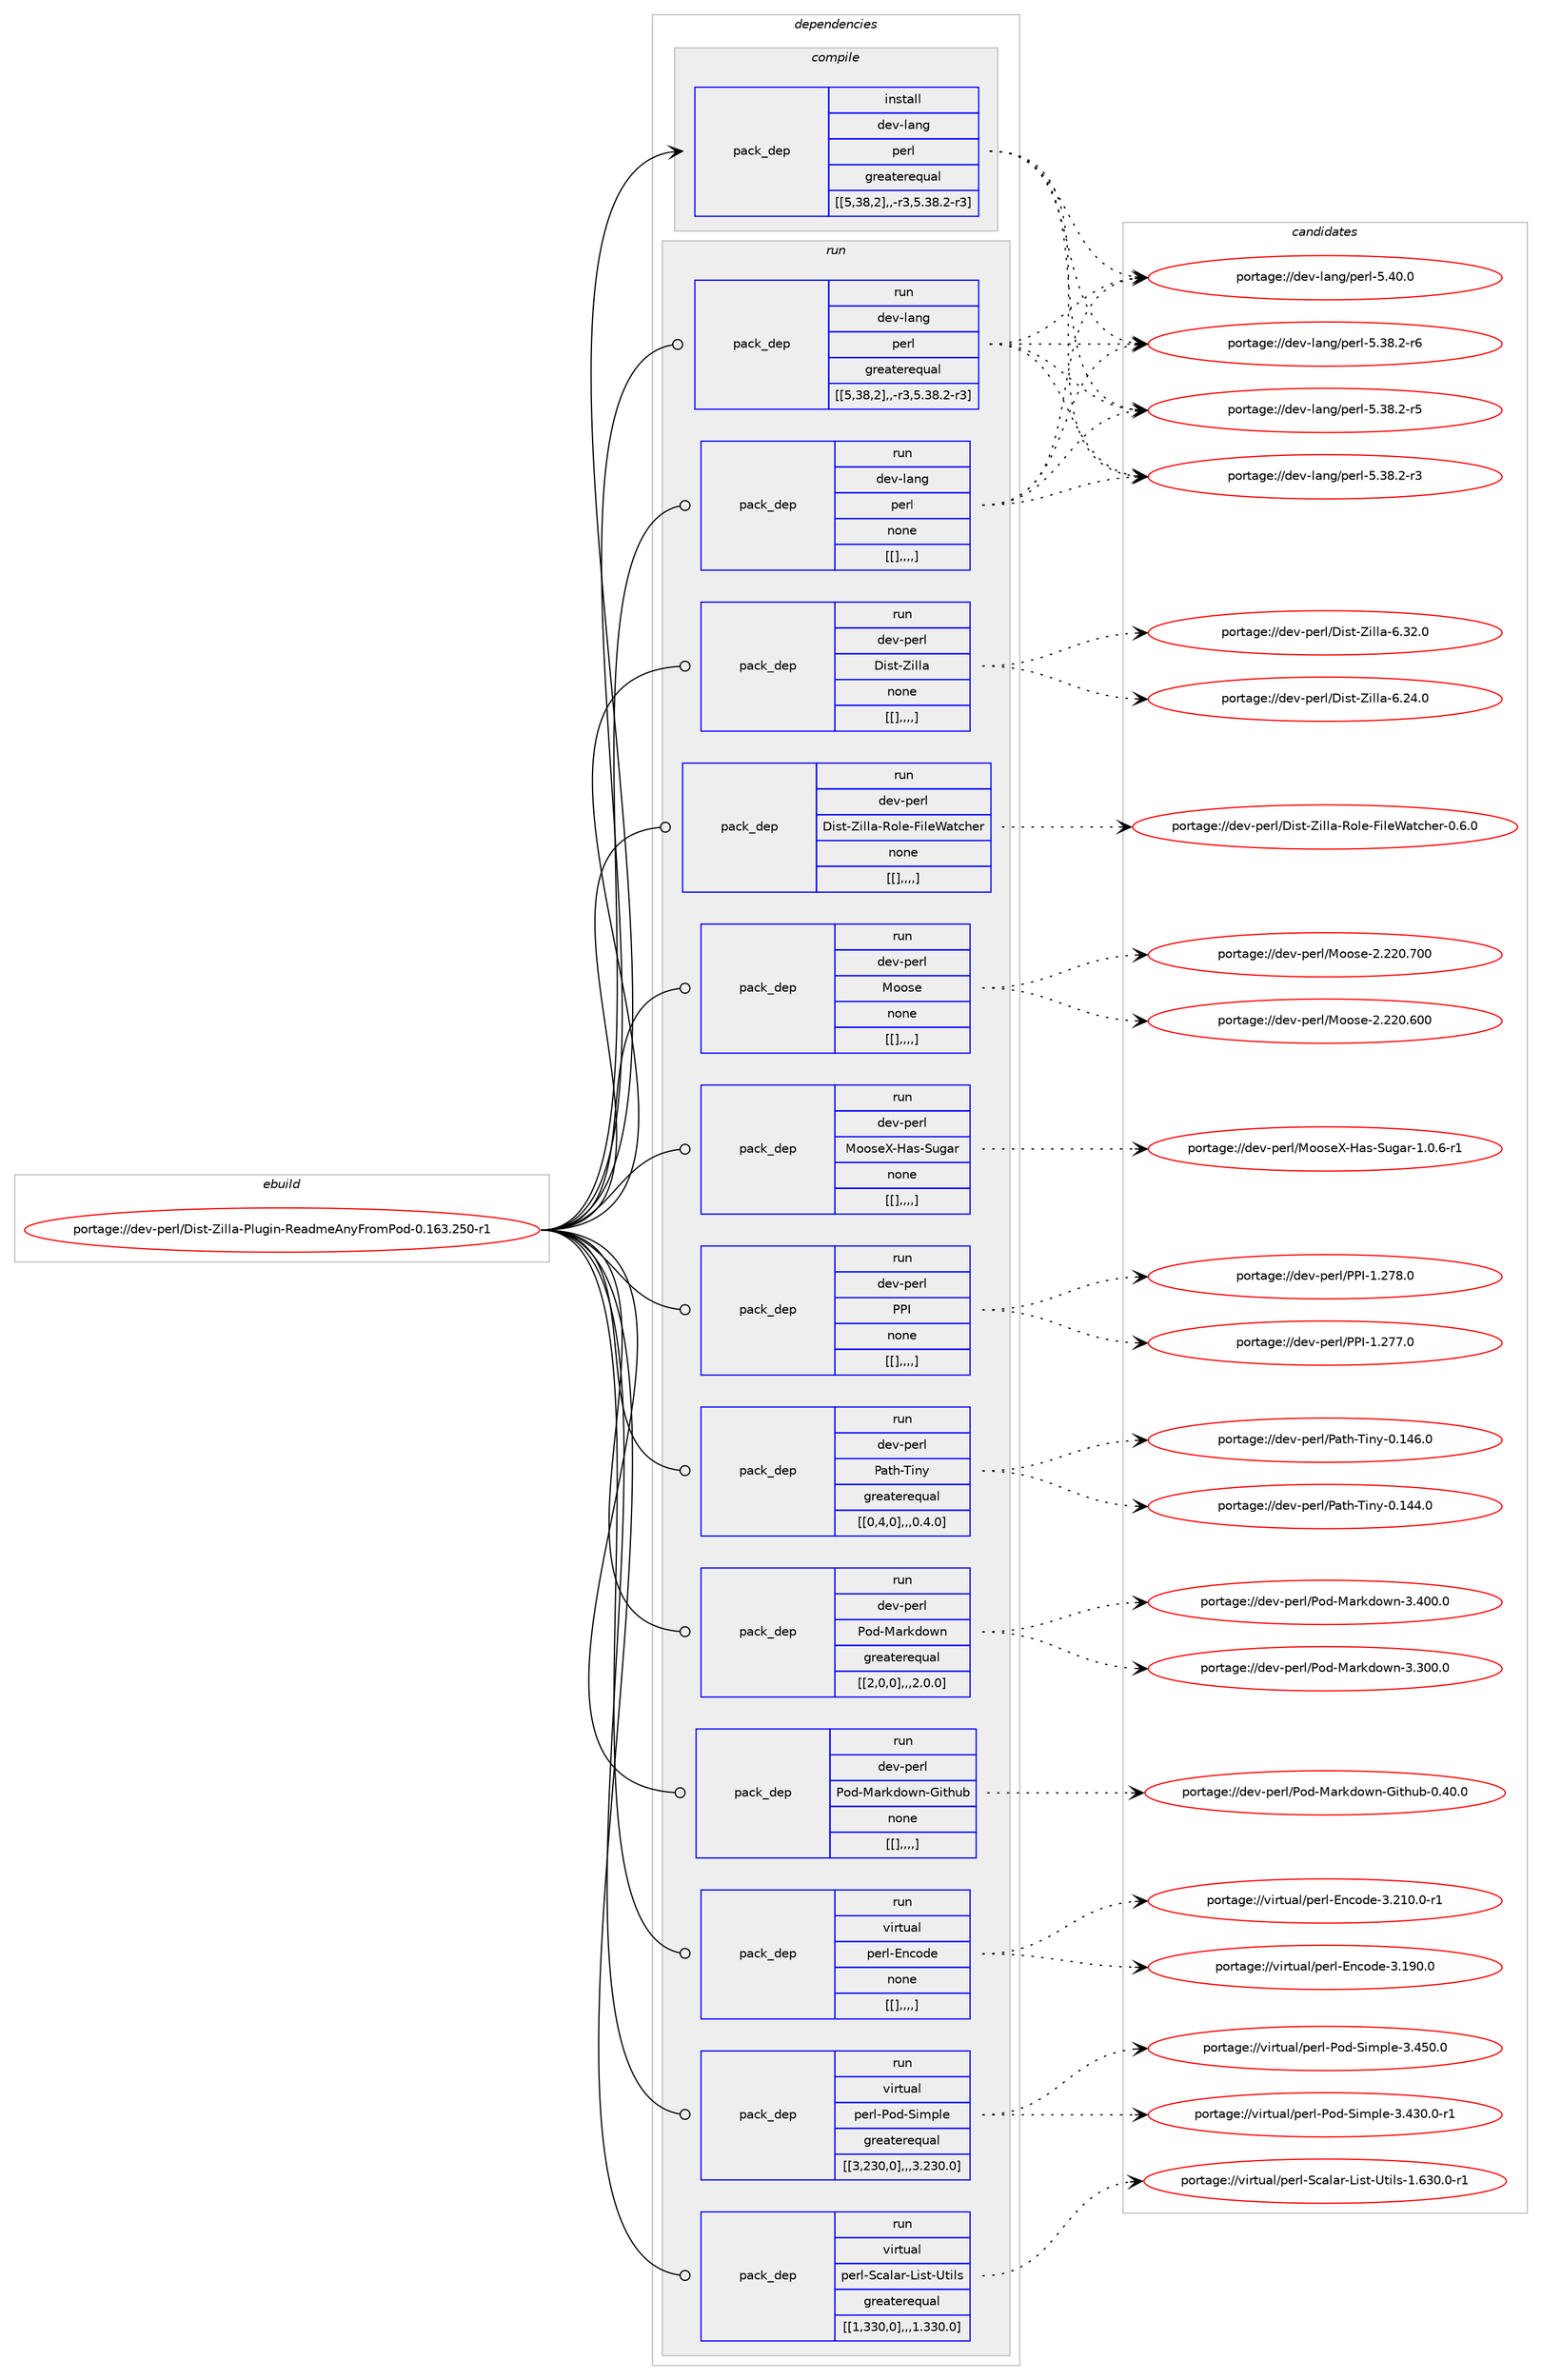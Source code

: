digraph prolog {

# *************
# Graph options
# *************

newrank=true;
concentrate=true;
compound=true;
graph [rankdir=LR,fontname=Helvetica,fontsize=10,ranksep=1.5];#, ranksep=2.5, nodesep=0.2];
edge  [arrowhead=vee];
node  [fontname=Helvetica,fontsize=10];

# **********
# The ebuild
# **********

subgraph cluster_leftcol {
color=gray;
label=<<i>ebuild</i>>;
id [label="portage://dev-perl/Dist-Zilla-Plugin-ReadmeAnyFromPod-0.163.250-r1", color=red, width=4, href="../dev-perl/Dist-Zilla-Plugin-ReadmeAnyFromPod-0.163.250-r1.svg"];
}

# ****************
# The dependencies
# ****************

subgraph cluster_midcol {
color=gray;
label=<<i>dependencies</i>>;
subgraph cluster_compile {
fillcolor="#eeeeee";
style=filled;
label=<<i>compile</i>>;
subgraph pack98780 {
dependency130350 [label=<<TABLE BORDER="0" CELLBORDER="1" CELLSPACING="0" CELLPADDING="4" WIDTH="220"><TR><TD ROWSPAN="6" CELLPADDING="30">pack_dep</TD></TR><TR><TD WIDTH="110">install</TD></TR><TR><TD>dev-lang</TD></TR><TR><TD>perl</TD></TR><TR><TD>greaterequal</TD></TR><TR><TD>[[5,38,2],,-r3,5.38.2-r3]</TD></TR></TABLE>>, shape=none, color=blue];
}
id:e -> dependency130350:w [weight=20,style="solid",arrowhead="vee"];
}
subgraph cluster_compileandrun {
fillcolor="#eeeeee";
style=filled;
label=<<i>compile and run</i>>;
}
subgraph cluster_run {
fillcolor="#eeeeee";
style=filled;
label=<<i>run</i>>;
subgraph pack98781 {
dependency130351 [label=<<TABLE BORDER="0" CELLBORDER="1" CELLSPACING="0" CELLPADDING="4" WIDTH="220"><TR><TD ROWSPAN="6" CELLPADDING="30">pack_dep</TD></TR><TR><TD WIDTH="110">run</TD></TR><TR><TD>dev-lang</TD></TR><TR><TD>perl</TD></TR><TR><TD>greaterequal</TD></TR><TR><TD>[[5,38,2],,-r3,5.38.2-r3]</TD></TR></TABLE>>, shape=none, color=blue];
}
id:e -> dependency130351:w [weight=20,style="solid",arrowhead="odot"];
subgraph pack98782 {
dependency130352 [label=<<TABLE BORDER="0" CELLBORDER="1" CELLSPACING="0" CELLPADDING="4" WIDTH="220"><TR><TD ROWSPAN="6" CELLPADDING="30">pack_dep</TD></TR><TR><TD WIDTH="110">run</TD></TR><TR><TD>dev-lang</TD></TR><TR><TD>perl</TD></TR><TR><TD>none</TD></TR><TR><TD>[[],,,,]</TD></TR></TABLE>>, shape=none, color=blue];
}
id:e -> dependency130352:w [weight=20,style="solid",arrowhead="odot"];
subgraph pack98783 {
dependency130353 [label=<<TABLE BORDER="0" CELLBORDER="1" CELLSPACING="0" CELLPADDING="4" WIDTH="220"><TR><TD ROWSPAN="6" CELLPADDING="30">pack_dep</TD></TR><TR><TD WIDTH="110">run</TD></TR><TR><TD>dev-perl</TD></TR><TR><TD>Dist-Zilla</TD></TR><TR><TD>none</TD></TR><TR><TD>[[],,,,]</TD></TR></TABLE>>, shape=none, color=blue];
}
id:e -> dependency130353:w [weight=20,style="solid",arrowhead="odot"];
subgraph pack98784 {
dependency130354 [label=<<TABLE BORDER="0" CELLBORDER="1" CELLSPACING="0" CELLPADDING="4" WIDTH="220"><TR><TD ROWSPAN="6" CELLPADDING="30">pack_dep</TD></TR><TR><TD WIDTH="110">run</TD></TR><TR><TD>dev-perl</TD></TR><TR><TD>Dist-Zilla-Role-FileWatcher</TD></TR><TR><TD>none</TD></TR><TR><TD>[[],,,,]</TD></TR></TABLE>>, shape=none, color=blue];
}
id:e -> dependency130354:w [weight=20,style="solid",arrowhead="odot"];
subgraph pack98785 {
dependency130355 [label=<<TABLE BORDER="0" CELLBORDER="1" CELLSPACING="0" CELLPADDING="4" WIDTH="220"><TR><TD ROWSPAN="6" CELLPADDING="30">pack_dep</TD></TR><TR><TD WIDTH="110">run</TD></TR><TR><TD>dev-perl</TD></TR><TR><TD>Moose</TD></TR><TR><TD>none</TD></TR><TR><TD>[[],,,,]</TD></TR></TABLE>>, shape=none, color=blue];
}
id:e -> dependency130355:w [weight=20,style="solid",arrowhead="odot"];
subgraph pack98786 {
dependency130356 [label=<<TABLE BORDER="0" CELLBORDER="1" CELLSPACING="0" CELLPADDING="4" WIDTH="220"><TR><TD ROWSPAN="6" CELLPADDING="30">pack_dep</TD></TR><TR><TD WIDTH="110">run</TD></TR><TR><TD>dev-perl</TD></TR><TR><TD>MooseX-Has-Sugar</TD></TR><TR><TD>none</TD></TR><TR><TD>[[],,,,]</TD></TR></TABLE>>, shape=none, color=blue];
}
id:e -> dependency130356:w [weight=20,style="solid",arrowhead="odot"];
subgraph pack98787 {
dependency130357 [label=<<TABLE BORDER="0" CELLBORDER="1" CELLSPACING="0" CELLPADDING="4" WIDTH="220"><TR><TD ROWSPAN="6" CELLPADDING="30">pack_dep</TD></TR><TR><TD WIDTH="110">run</TD></TR><TR><TD>dev-perl</TD></TR><TR><TD>PPI</TD></TR><TR><TD>none</TD></TR><TR><TD>[[],,,,]</TD></TR></TABLE>>, shape=none, color=blue];
}
id:e -> dependency130357:w [weight=20,style="solid",arrowhead="odot"];
subgraph pack98788 {
dependency130358 [label=<<TABLE BORDER="0" CELLBORDER="1" CELLSPACING="0" CELLPADDING="4" WIDTH="220"><TR><TD ROWSPAN="6" CELLPADDING="30">pack_dep</TD></TR><TR><TD WIDTH="110">run</TD></TR><TR><TD>dev-perl</TD></TR><TR><TD>Path-Tiny</TD></TR><TR><TD>greaterequal</TD></TR><TR><TD>[[0,4,0],,,0.4.0]</TD></TR></TABLE>>, shape=none, color=blue];
}
id:e -> dependency130358:w [weight=20,style="solid",arrowhead="odot"];
subgraph pack98789 {
dependency130359 [label=<<TABLE BORDER="0" CELLBORDER="1" CELLSPACING="0" CELLPADDING="4" WIDTH="220"><TR><TD ROWSPAN="6" CELLPADDING="30">pack_dep</TD></TR><TR><TD WIDTH="110">run</TD></TR><TR><TD>dev-perl</TD></TR><TR><TD>Pod-Markdown</TD></TR><TR><TD>greaterequal</TD></TR><TR><TD>[[2,0,0],,,2.0.0]</TD></TR></TABLE>>, shape=none, color=blue];
}
id:e -> dependency130359:w [weight=20,style="solid",arrowhead="odot"];
subgraph pack98790 {
dependency130360 [label=<<TABLE BORDER="0" CELLBORDER="1" CELLSPACING="0" CELLPADDING="4" WIDTH="220"><TR><TD ROWSPAN="6" CELLPADDING="30">pack_dep</TD></TR><TR><TD WIDTH="110">run</TD></TR><TR><TD>dev-perl</TD></TR><TR><TD>Pod-Markdown-Github</TD></TR><TR><TD>none</TD></TR><TR><TD>[[],,,,]</TD></TR></TABLE>>, shape=none, color=blue];
}
id:e -> dependency130360:w [weight=20,style="solid",arrowhead="odot"];
subgraph pack98791 {
dependency130361 [label=<<TABLE BORDER="0" CELLBORDER="1" CELLSPACING="0" CELLPADDING="4" WIDTH="220"><TR><TD ROWSPAN="6" CELLPADDING="30">pack_dep</TD></TR><TR><TD WIDTH="110">run</TD></TR><TR><TD>virtual</TD></TR><TR><TD>perl-Encode</TD></TR><TR><TD>none</TD></TR><TR><TD>[[],,,,]</TD></TR></TABLE>>, shape=none, color=blue];
}
id:e -> dependency130361:w [weight=20,style="solid",arrowhead="odot"];
subgraph pack98792 {
dependency130362 [label=<<TABLE BORDER="0" CELLBORDER="1" CELLSPACING="0" CELLPADDING="4" WIDTH="220"><TR><TD ROWSPAN="6" CELLPADDING="30">pack_dep</TD></TR><TR><TD WIDTH="110">run</TD></TR><TR><TD>virtual</TD></TR><TR><TD>perl-Pod-Simple</TD></TR><TR><TD>greaterequal</TD></TR><TR><TD>[[3,230,0],,,3.230.0]</TD></TR></TABLE>>, shape=none, color=blue];
}
id:e -> dependency130362:w [weight=20,style="solid",arrowhead="odot"];
subgraph pack98793 {
dependency130363 [label=<<TABLE BORDER="0" CELLBORDER="1" CELLSPACING="0" CELLPADDING="4" WIDTH="220"><TR><TD ROWSPAN="6" CELLPADDING="30">pack_dep</TD></TR><TR><TD WIDTH="110">run</TD></TR><TR><TD>virtual</TD></TR><TR><TD>perl-Scalar-List-Utils</TD></TR><TR><TD>greaterequal</TD></TR><TR><TD>[[1,330,0],,,1.330.0]</TD></TR></TABLE>>, shape=none, color=blue];
}
id:e -> dependency130363:w [weight=20,style="solid",arrowhead="odot"];
}
}

# **************
# The candidates
# **************

subgraph cluster_choices {
rank=same;
color=gray;
label=<<i>candidates</i>>;

subgraph choice98780 {
color=black;
nodesep=1;
choice10010111845108971101034711210111410845534652484648 [label="portage://dev-lang/perl-5.40.0", color=red, width=4,href="../dev-lang/perl-5.40.0.svg"];
choice100101118451089711010347112101114108455346515646504511454 [label="portage://dev-lang/perl-5.38.2-r6", color=red, width=4,href="../dev-lang/perl-5.38.2-r6.svg"];
choice100101118451089711010347112101114108455346515646504511453 [label="portage://dev-lang/perl-5.38.2-r5", color=red, width=4,href="../dev-lang/perl-5.38.2-r5.svg"];
choice100101118451089711010347112101114108455346515646504511451 [label="portage://dev-lang/perl-5.38.2-r3", color=red, width=4,href="../dev-lang/perl-5.38.2-r3.svg"];
dependency130350:e -> choice10010111845108971101034711210111410845534652484648:w [style=dotted,weight="100"];
dependency130350:e -> choice100101118451089711010347112101114108455346515646504511454:w [style=dotted,weight="100"];
dependency130350:e -> choice100101118451089711010347112101114108455346515646504511453:w [style=dotted,weight="100"];
dependency130350:e -> choice100101118451089711010347112101114108455346515646504511451:w [style=dotted,weight="100"];
}
subgraph choice98781 {
color=black;
nodesep=1;
choice10010111845108971101034711210111410845534652484648 [label="portage://dev-lang/perl-5.40.0", color=red, width=4,href="../dev-lang/perl-5.40.0.svg"];
choice100101118451089711010347112101114108455346515646504511454 [label="portage://dev-lang/perl-5.38.2-r6", color=red, width=4,href="../dev-lang/perl-5.38.2-r6.svg"];
choice100101118451089711010347112101114108455346515646504511453 [label="portage://dev-lang/perl-5.38.2-r5", color=red, width=4,href="../dev-lang/perl-5.38.2-r5.svg"];
choice100101118451089711010347112101114108455346515646504511451 [label="portage://dev-lang/perl-5.38.2-r3", color=red, width=4,href="../dev-lang/perl-5.38.2-r3.svg"];
dependency130351:e -> choice10010111845108971101034711210111410845534652484648:w [style=dotted,weight="100"];
dependency130351:e -> choice100101118451089711010347112101114108455346515646504511454:w [style=dotted,weight="100"];
dependency130351:e -> choice100101118451089711010347112101114108455346515646504511453:w [style=dotted,weight="100"];
dependency130351:e -> choice100101118451089711010347112101114108455346515646504511451:w [style=dotted,weight="100"];
}
subgraph choice98782 {
color=black;
nodesep=1;
choice10010111845108971101034711210111410845534652484648 [label="portage://dev-lang/perl-5.40.0", color=red, width=4,href="../dev-lang/perl-5.40.0.svg"];
choice100101118451089711010347112101114108455346515646504511454 [label="portage://dev-lang/perl-5.38.2-r6", color=red, width=4,href="../dev-lang/perl-5.38.2-r6.svg"];
choice100101118451089711010347112101114108455346515646504511453 [label="portage://dev-lang/perl-5.38.2-r5", color=red, width=4,href="../dev-lang/perl-5.38.2-r5.svg"];
choice100101118451089711010347112101114108455346515646504511451 [label="portage://dev-lang/perl-5.38.2-r3", color=red, width=4,href="../dev-lang/perl-5.38.2-r3.svg"];
dependency130352:e -> choice10010111845108971101034711210111410845534652484648:w [style=dotted,weight="100"];
dependency130352:e -> choice100101118451089711010347112101114108455346515646504511454:w [style=dotted,weight="100"];
dependency130352:e -> choice100101118451089711010347112101114108455346515646504511453:w [style=dotted,weight="100"];
dependency130352:e -> choice100101118451089711010347112101114108455346515646504511451:w [style=dotted,weight="100"];
}
subgraph choice98783 {
color=black;
nodesep=1;
choice10010111845112101114108476810511511645901051081089745544651504648 [label="portage://dev-perl/Dist-Zilla-6.32.0", color=red, width=4,href="../dev-perl/Dist-Zilla-6.32.0.svg"];
choice10010111845112101114108476810511511645901051081089745544650524648 [label="portage://dev-perl/Dist-Zilla-6.24.0", color=red, width=4,href="../dev-perl/Dist-Zilla-6.24.0.svg"];
dependency130353:e -> choice10010111845112101114108476810511511645901051081089745544651504648:w [style=dotted,weight="100"];
dependency130353:e -> choice10010111845112101114108476810511511645901051081089745544650524648:w [style=dotted,weight="100"];
}
subgraph choice98784 {
color=black;
nodesep=1;
choice10010111845112101114108476810511511645901051081089745821111081014570105108101879711699104101114454846544648 [label="portage://dev-perl/Dist-Zilla-Role-FileWatcher-0.6.0", color=red, width=4,href="../dev-perl/Dist-Zilla-Role-FileWatcher-0.6.0.svg"];
dependency130354:e -> choice10010111845112101114108476810511511645901051081089745821111081014570105108101879711699104101114454846544648:w [style=dotted,weight="100"];
}
subgraph choice98785 {
color=black;
nodesep=1;
choice10010111845112101114108477711111111510145504650504846554848 [label="portage://dev-perl/Moose-2.220.700", color=red, width=4,href="../dev-perl/Moose-2.220.700.svg"];
choice10010111845112101114108477711111111510145504650504846544848 [label="portage://dev-perl/Moose-2.220.600", color=red, width=4,href="../dev-perl/Moose-2.220.600.svg"];
dependency130355:e -> choice10010111845112101114108477711111111510145504650504846554848:w [style=dotted,weight="100"];
dependency130355:e -> choice10010111845112101114108477711111111510145504650504846544848:w [style=dotted,weight="100"];
}
subgraph choice98786 {
color=black;
nodesep=1;
choice100101118451121011141084777111111115101884572971154583117103971144549464846544511449 [label="portage://dev-perl/MooseX-Has-Sugar-1.0.6-r1", color=red, width=4,href="../dev-perl/MooseX-Has-Sugar-1.0.6-r1.svg"];
dependency130356:e -> choice100101118451121011141084777111111115101884572971154583117103971144549464846544511449:w [style=dotted,weight="100"];
}
subgraph choice98787 {
color=black;
nodesep=1;
choice10010111845112101114108478080734549465055564648 [label="portage://dev-perl/PPI-1.278.0", color=red, width=4,href="../dev-perl/PPI-1.278.0.svg"];
choice10010111845112101114108478080734549465055554648 [label="portage://dev-perl/PPI-1.277.0", color=red, width=4,href="../dev-perl/PPI-1.277.0.svg"];
dependency130357:e -> choice10010111845112101114108478080734549465055564648:w [style=dotted,weight="100"];
dependency130357:e -> choice10010111845112101114108478080734549465055554648:w [style=dotted,weight="100"];
}
subgraph choice98788 {
color=black;
nodesep=1;
choice1001011184511210111410847809711610445841051101214548464952544648 [label="portage://dev-perl/Path-Tiny-0.146.0", color=red, width=4,href="../dev-perl/Path-Tiny-0.146.0.svg"];
choice1001011184511210111410847809711610445841051101214548464952524648 [label="portage://dev-perl/Path-Tiny-0.144.0", color=red, width=4,href="../dev-perl/Path-Tiny-0.144.0.svg"];
dependency130358:e -> choice1001011184511210111410847809711610445841051101214548464952544648:w [style=dotted,weight="100"];
dependency130358:e -> choice1001011184511210111410847809711610445841051101214548464952524648:w [style=dotted,weight="100"];
}
subgraph choice98789 {
color=black;
nodesep=1;
choice1001011184511210111410847801111004577971141071001111191104551465248484648 [label="portage://dev-perl/Pod-Markdown-3.400.0", color=red, width=4,href="../dev-perl/Pod-Markdown-3.400.0.svg"];
choice1001011184511210111410847801111004577971141071001111191104551465148484648 [label="portage://dev-perl/Pod-Markdown-3.300.0", color=red, width=4,href="../dev-perl/Pod-Markdown-3.300.0.svg"];
dependency130359:e -> choice1001011184511210111410847801111004577971141071001111191104551465248484648:w [style=dotted,weight="100"];
dependency130359:e -> choice1001011184511210111410847801111004577971141071001111191104551465148484648:w [style=dotted,weight="100"];
}
subgraph choice98790 {
color=black;
nodesep=1;
choice10010111845112101114108478011110045779711410710011111911045711051161041179845484652484648 [label="portage://dev-perl/Pod-Markdown-Github-0.40.0", color=red, width=4,href="../dev-perl/Pod-Markdown-Github-0.40.0.svg"];
dependency130360:e -> choice10010111845112101114108478011110045779711410710011111911045711051161041179845484652484648:w [style=dotted,weight="100"];
}
subgraph choice98791 {
color=black;
nodesep=1;
choice118105114116117971084711210111410845691109911110010145514650494846484511449 [label="portage://virtual/perl-Encode-3.210.0-r1", color=red, width=4,href="../virtual/perl-Encode-3.210.0-r1.svg"];
choice11810511411611797108471121011141084569110991111001014551464957484648 [label="portage://virtual/perl-Encode-3.190.0", color=red, width=4,href="../virtual/perl-Encode-3.190.0.svg"];
dependency130361:e -> choice118105114116117971084711210111410845691109911110010145514650494846484511449:w [style=dotted,weight="100"];
dependency130361:e -> choice11810511411611797108471121011141084569110991111001014551464957484648:w [style=dotted,weight="100"];
}
subgraph choice98792 {
color=black;
nodesep=1;
choice1181051141161179710847112101114108458011110045831051091121081014551465253484648 [label="portage://virtual/perl-Pod-Simple-3.450.0", color=red, width=4,href="../virtual/perl-Pod-Simple-3.450.0.svg"];
choice11810511411611797108471121011141084580111100458310510911210810145514652514846484511449 [label="portage://virtual/perl-Pod-Simple-3.430.0-r1", color=red, width=4,href="../virtual/perl-Pod-Simple-3.430.0-r1.svg"];
dependency130362:e -> choice1181051141161179710847112101114108458011110045831051091121081014551465253484648:w [style=dotted,weight="100"];
dependency130362:e -> choice11810511411611797108471121011141084580111100458310510911210810145514652514846484511449:w [style=dotted,weight="100"];
}
subgraph choice98793 {
color=black;
nodesep=1;
choice118105114116117971084711210111410845839997108971144576105115116458511610510811545494654514846484511449 [label="portage://virtual/perl-Scalar-List-Utils-1.630.0-r1", color=red, width=4,href="../virtual/perl-Scalar-List-Utils-1.630.0-r1.svg"];
dependency130363:e -> choice118105114116117971084711210111410845839997108971144576105115116458511610510811545494654514846484511449:w [style=dotted,weight="100"];
}
}

}
